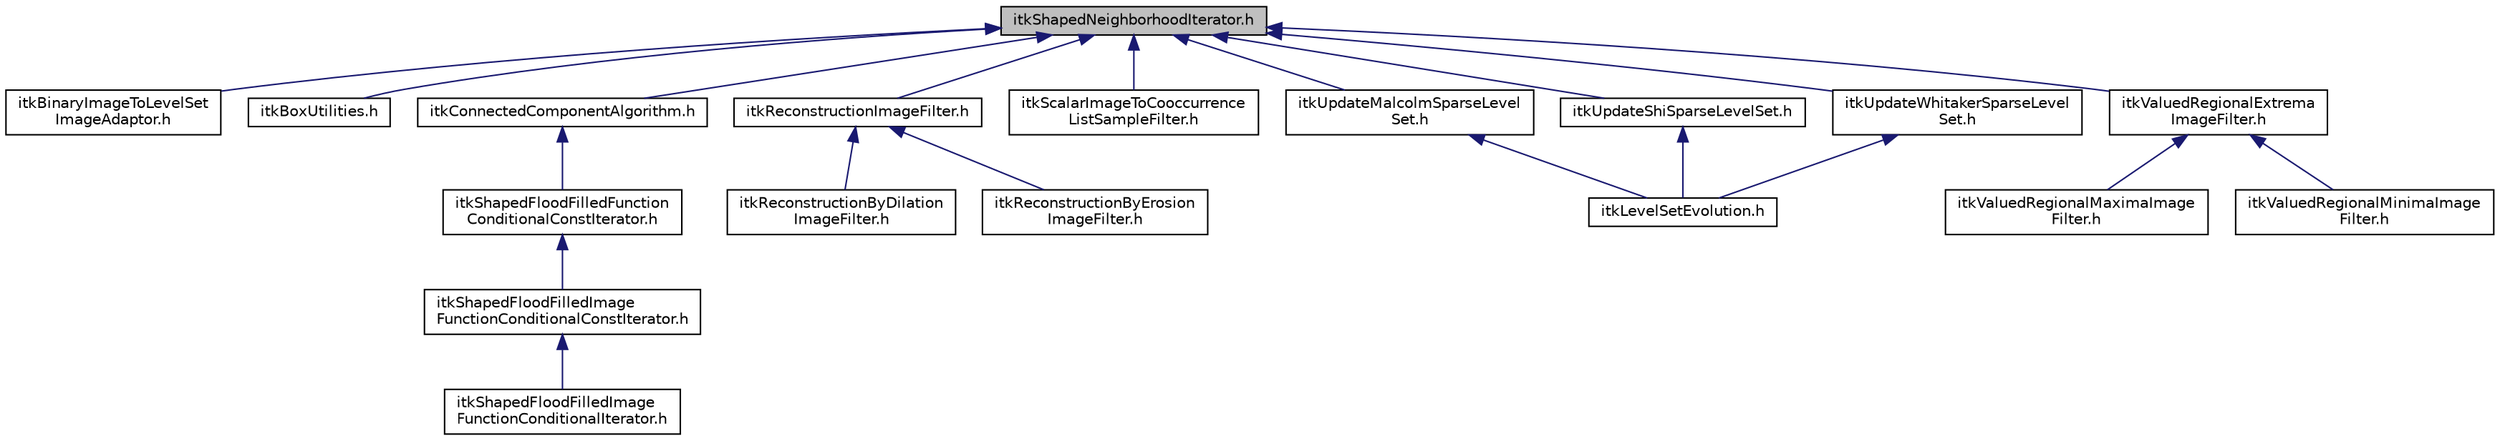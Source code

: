 digraph "itkShapedNeighborhoodIterator.h"
{
 // LATEX_PDF_SIZE
  edge [fontname="Helvetica",fontsize="10",labelfontname="Helvetica",labelfontsize="10"];
  node [fontname="Helvetica",fontsize="10",shape=record];
  Node1 [label="itkShapedNeighborhoodIterator.h",height=0.2,width=0.4,color="black", fillcolor="grey75", style="filled", fontcolor="black",tooltip=" "];
  Node1 -> Node2 [dir="back",color="midnightblue",fontsize="10",style="solid",fontname="Helvetica"];
  Node2 [label="itkBinaryImageToLevelSet\lImageAdaptor.h",height=0.2,width=0.4,color="black", fillcolor="white", style="filled",URL="$itkBinaryImageToLevelSetImageAdaptor_8h.html",tooltip=" "];
  Node1 -> Node3 [dir="back",color="midnightblue",fontsize="10",style="solid",fontname="Helvetica"];
  Node3 [label="itkBoxUtilities.h",height=0.2,width=0.4,color="black", fillcolor="white", style="filled",URL="$itkBoxUtilities_8h.html",tooltip=" "];
  Node1 -> Node4 [dir="back",color="midnightblue",fontsize="10",style="solid",fontname="Helvetica"];
  Node4 [label="itkConnectedComponentAlgorithm.h",height=0.2,width=0.4,color="black", fillcolor="white", style="filled",URL="$itkConnectedComponentAlgorithm_8h.html",tooltip=" "];
  Node4 -> Node5 [dir="back",color="midnightblue",fontsize="10",style="solid",fontname="Helvetica"];
  Node5 [label="itkShapedFloodFilledFunction\lConditionalConstIterator.h",height=0.2,width=0.4,color="black", fillcolor="white", style="filled",URL="$itkShapedFloodFilledFunctionConditionalConstIterator_8h.html",tooltip=" "];
  Node5 -> Node6 [dir="back",color="midnightblue",fontsize="10",style="solid",fontname="Helvetica"];
  Node6 [label="itkShapedFloodFilledImage\lFunctionConditionalConstIterator.h",height=0.2,width=0.4,color="black", fillcolor="white", style="filled",URL="$itkShapedFloodFilledImageFunctionConditionalConstIterator_8h.html",tooltip=" "];
  Node6 -> Node7 [dir="back",color="midnightblue",fontsize="10",style="solid",fontname="Helvetica"];
  Node7 [label="itkShapedFloodFilledImage\lFunctionConditionalIterator.h",height=0.2,width=0.4,color="black", fillcolor="white", style="filled",URL="$itkShapedFloodFilledImageFunctionConditionalIterator_8h.html",tooltip=" "];
  Node1 -> Node8 [dir="back",color="midnightblue",fontsize="10",style="solid",fontname="Helvetica"];
  Node8 [label="itkReconstructionImageFilter.h",height=0.2,width=0.4,color="black", fillcolor="white", style="filled",URL="$itkReconstructionImageFilter_8h.html",tooltip=" "];
  Node8 -> Node9 [dir="back",color="midnightblue",fontsize="10",style="solid",fontname="Helvetica"];
  Node9 [label="itkReconstructionByDilation\lImageFilter.h",height=0.2,width=0.4,color="black", fillcolor="white", style="filled",URL="$itkReconstructionByDilationImageFilter_8h.html",tooltip=" "];
  Node8 -> Node10 [dir="back",color="midnightblue",fontsize="10",style="solid",fontname="Helvetica"];
  Node10 [label="itkReconstructionByErosion\lImageFilter.h",height=0.2,width=0.4,color="black", fillcolor="white", style="filled",URL="$itkReconstructionByErosionImageFilter_8h.html",tooltip=" "];
  Node1 -> Node11 [dir="back",color="midnightblue",fontsize="10",style="solid",fontname="Helvetica"];
  Node11 [label="itkScalarImageToCooccurrence\lListSampleFilter.h",height=0.2,width=0.4,color="black", fillcolor="white", style="filled",URL="$itkScalarImageToCooccurrenceListSampleFilter_8h.html",tooltip=" "];
  Node1 -> Node12 [dir="back",color="midnightblue",fontsize="10",style="solid",fontname="Helvetica"];
  Node12 [label="itkUpdateMalcolmSparseLevel\lSet.h",height=0.2,width=0.4,color="black", fillcolor="white", style="filled",URL="$itkUpdateMalcolmSparseLevelSet_8h.html",tooltip=" "];
  Node12 -> Node13 [dir="back",color="midnightblue",fontsize="10",style="solid",fontname="Helvetica"];
  Node13 [label="itkLevelSetEvolution.h",height=0.2,width=0.4,color="black", fillcolor="white", style="filled",URL="$itkLevelSetEvolution_8h.html",tooltip=" "];
  Node1 -> Node14 [dir="back",color="midnightblue",fontsize="10",style="solid",fontname="Helvetica"];
  Node14 [label="itkUpdateShiSparseLevelSet.h",height=0.2,width=0.4,color="black", fillcolor="white", style="filled",URL="$itkUpdateShiSparseLevelSet_8h.html",tooltip=" "];
  Node14 -> Node13 [dir="back",color="midnightblue",fontsize="10",style="solid",fontname="Helvetica"];
  Node1 -> Node15 [dir="back",color="midnightblue",fontsize="10",style="solid",fontname="Helvetica"];
  Node15 [label="itkUpdateWhitakerSparseLevel\lSet.h",height=0.2,width=0.4,color="black", fillcolor="white", style="filled",URL="$itkUpdateWhitakerSparseLevelSet_8h.html",tooltip=" "];
  Node15 -> Node13 [dir="back",color="midnightblue",fontsize="10",style="solid",fontname="Helvetica"];
  Node1 -> Node16 [dir="back",color="midnightblue",fontsize="10",style="solid",fontname="Helvetica"];
  Node16 [label="itkValuedRegionalExtrema\lImageFilter.h",height=0.2,width=0.4,color="black", fillcolor="white", style="filled",URL="$itkValuedRegionalExtremaImageFilter_8h.html",tooltip=" "];
  Node16 -> Node17 [dir="back",color="midnightblue",fontsize="10",style="solid",fontname="Helvetica"];
  Node17 [label="itkValuedRegionalMaximaImage\lFilter.h",height=0.2,width=0.4,color="black", fillcolor="white", style="filled",URL="$itkValuedRegionalMaximaImageFilter_8h.html",tooltip=" "];
  Node16 -> Node18 [dir="back",color="midnightblue",fontsize="10",style="solid",fontname="Helvetica"];
  Node18 [label="itkValuedRegionalMinimaImage\lFilter.h",height=0.2,width=0.4,color="black", fillcolor="white", style="filled",URL="$itkValuedRegionalMinimaImageFilter_8h.html",tooltip=" "];
}
